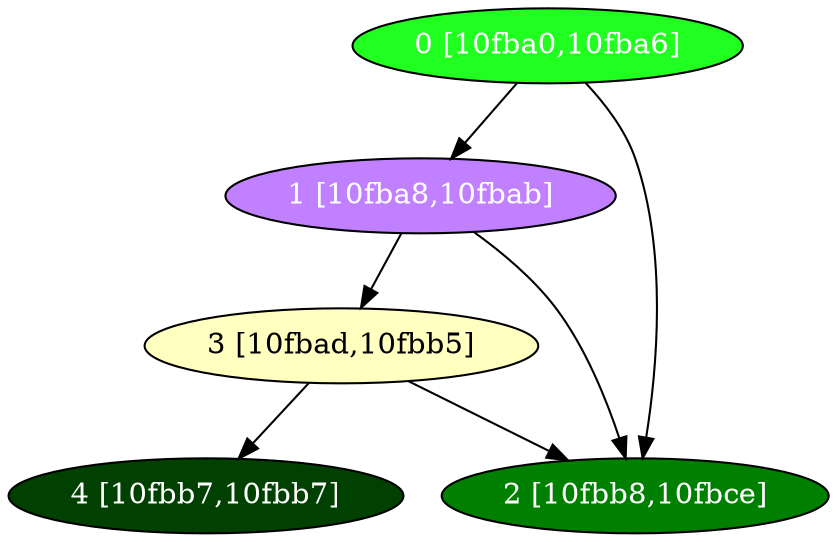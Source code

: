 diGraph libnss3{
	libnss3_0  [style=filled fillcolor="#20FF20" fontcolor="#ffffff" shape=oval label="0 [10fba0,10fba6]"]
	libnss3_1  [style=filled fillcolor="#C080FF" fontcolor="#ffffff" shape=oval label="1 [10fba8,10fbab]"]
	libnss3_2  [style=filled fillcolor="#008000" fontcolor="#ffffff" shape=oval label="2 [10fbb8,10fbce]"]
	libnss3_3  [style=filled fillcolor="#FFFFC0" fontcolor="#000000" shape=oval label="3 [10fbad,10fbb5]"]
	libnss3_4  [style=filled fillcolor="#004000" fontcolor="#ffffff" shape=oval label="4 [10fbb7,10fbb7]"]

	libnss3_0 -> libnss3_1
	libnss3_0 -> libnss3_2
	libnss3_1 -> libnss3_2
	libnss3_1 -> libnss3_3
	libnss3_3 -> libnss3_2
	libnss3_3 -> libnss3_4
}